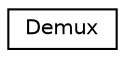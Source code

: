 digraph "Graphical Class Hierarchy"
{
 // LATEX_PDF_SIZE
  edge [fontname="Helvetica",fontsize="10",labelfontname="Helvetica",labelfontsize="10"];
  node [fontname="Helvetica",fontsize="10",shape=record];
  rankdir="LR";
  Node0 [label="Demux",height=0.2,width=0.4,color="black", fillcolor="white", style="filled",URL="$class_demux.html",tooltip="Demux is implemented as a static class to make sure that data. will only select other chip if none is..."];
}
